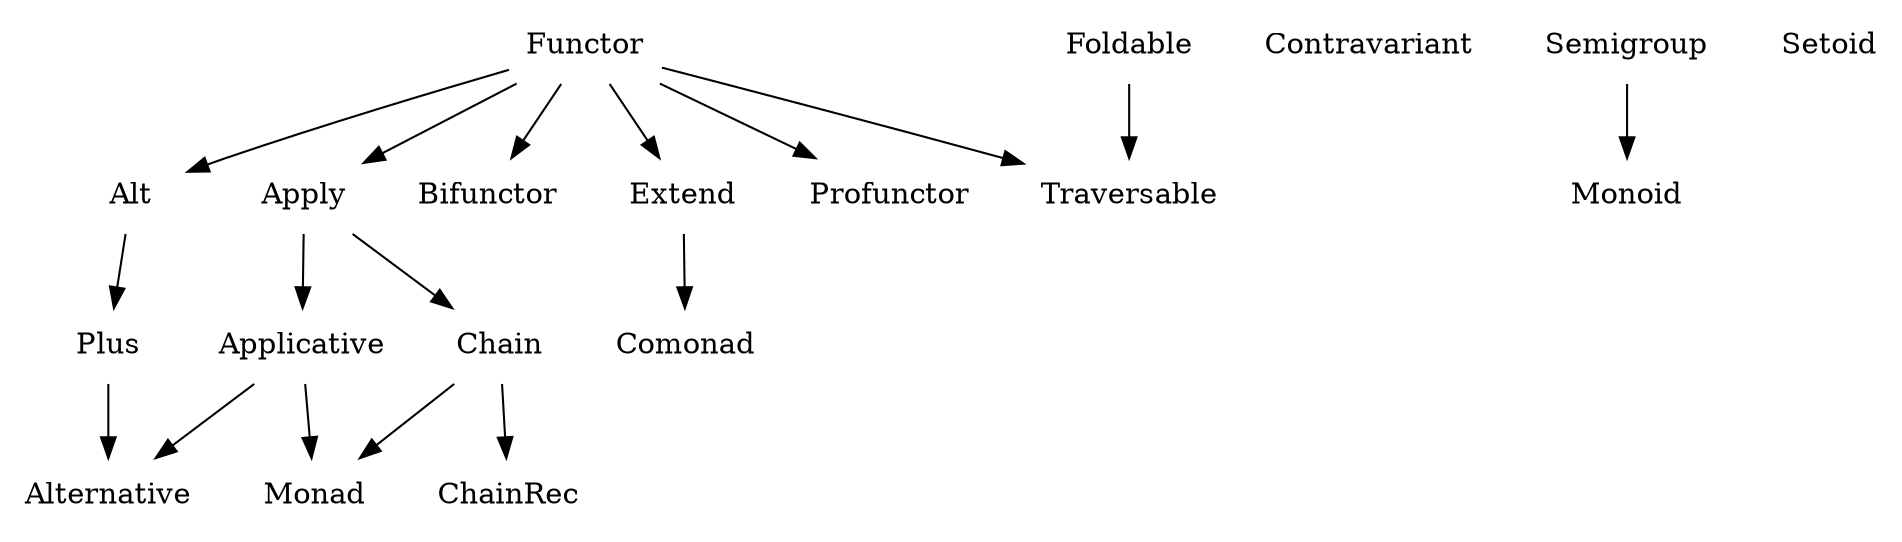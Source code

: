 digraph {
  node [shape=plaintext]

  # Algebras
  Alt;
  Alternative;
  Applicative;
  Apply;
  Bifunctor;
  Chain;
  ChainRec;
  Comonad;
  Extend;
  Foldable;
  Functor;
  Contravariant;
  Monad;
  Monoid;
  Plus;
  Profunctor;
  Semigroup;
  Setoid;
  Traversable;

  # Dependencies
  Alt -> Plus;
  Applicative -> Alternative;
  Applicative -> Monad;
  Apply -> Applicative;
  Apply -> Chain;
  Chain -> ChainRec;
  Chain -> Monad;
  Extend -> Comonad;
  Foldable -> Traversable;
  Functor -> Alt;
  Functor -> Apply;
  Functor -> Bifunctor;
  Functor -> Extend;
  Functor -> Profunctor;
  Functor -> Traversable;
  Plus -> Alternative;
  Semigroup -> Monoid;
}
